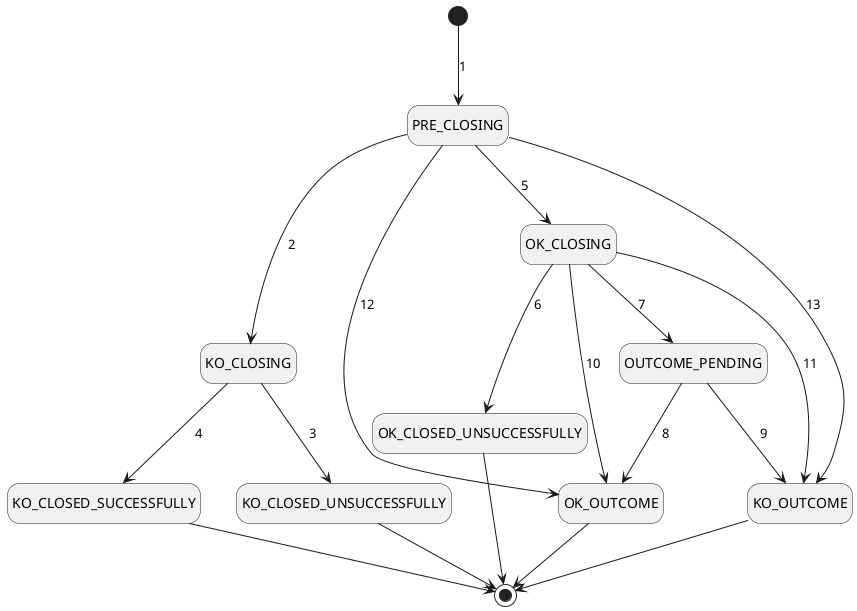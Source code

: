 @startuml
hide empty description

[*]                      --> PRE_CLOSING : 1
PRE_CLOSING              --> KO_CLOSING : 2
KO_CLOSING               --> KO_CLOSED_UNSUCCESSFULLY : 3
KO_CLOSING               --> KO_CLOSED_SUCCESSFULLY : 4
KO_CLOSED_UNSUCCESSFULLY --> [*]
KO_CLOSED_SUCCESSFULLY   --> [*]

PRE_CLOSING              --> OK_CLOSING : 5
OK_CLOSING               --> OK_CLOSED_UNSUCCESSFULLY : 6
OK_CLOSING               --> OK_OUTCOME : 10
OK_CLOSING               --> OUTCOME_PENDING : 7
OK_CLOSED_UNSUCCESSFULLY --> [*]

OUTCOME_PENDING          --> OK_OUTCOME : 8
OUTCOME_PENDING          --> KO_OUTCOME : 9
OK_CLOSING               --> KO_OUTCOME : 11
OK_OUTCOME               --> [*]
KO_OUTCOME               --> [*]

PRE_CLOSING              --> OK_OUTCOME : 12
PRE_CLOSING              --> KO_OUTCOME : 13

@enduml
